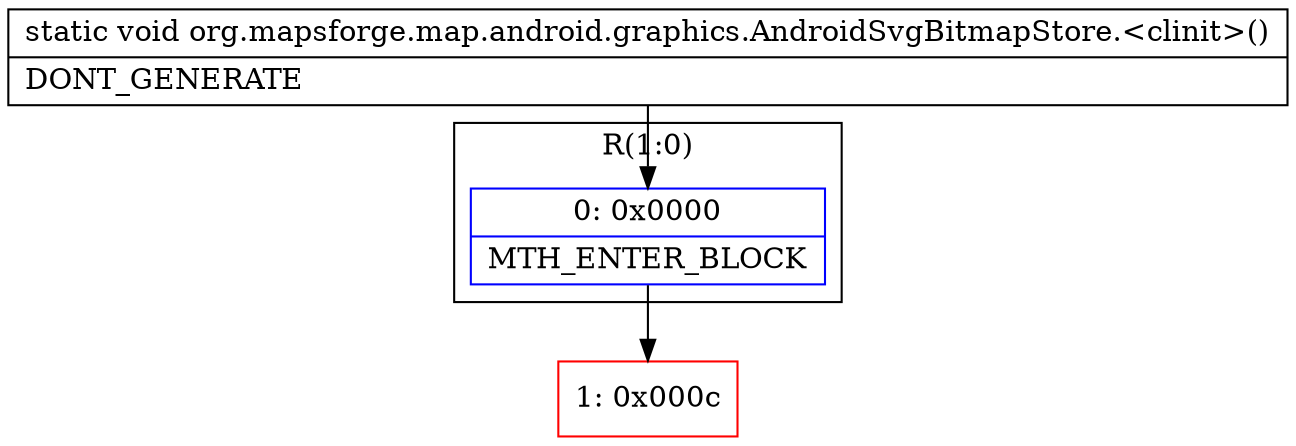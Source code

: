 digraph "CFG fororg.mapsforge.map.android.graphics.AndroidSvgBitmapStore.\<clinit\>()V" {
subgraph cluster_Region_1153404770 {
label = "R(1:0)";
node [shape=record,color=blue];
Node_0 [shape=record,label="{0\:\ 0x0000|MTH_ENTER_BLOCK\l}"];
}
Node_1 [shape=record,color=red,label="{1\:\ 0x000c}"];
MethodNode[shape=record,label="{static void org.mapsforge.map.android.graphics.AndroidSvgBitmapStore.\<clinit\>()  | DONT_GENERATE\l}"];
MethodNode -> Node_0;
Node_0 -> Node_1;
}

